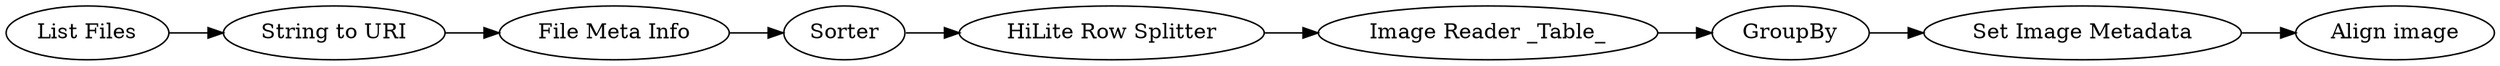 digraph {
	1 [label="List Files"]
	2 [label="File Meta Info"]
	3 [label="String to URI"]
	4 [label=Sorter]
	5 [label="HiLite Row Splitter"]
	8 [label="Image Reader _Table_"]
	9 [label=GroupBy]
	11 [label="Set Image Metadata"]
	12 [label="Align image"]
	1 -> 3
	2 -> 4
	3 -> 2
	4 -> 5
	5 -> 8
	8 -> 9
	9 -> 11
	11 -> 12
	rankdir=LR
}
